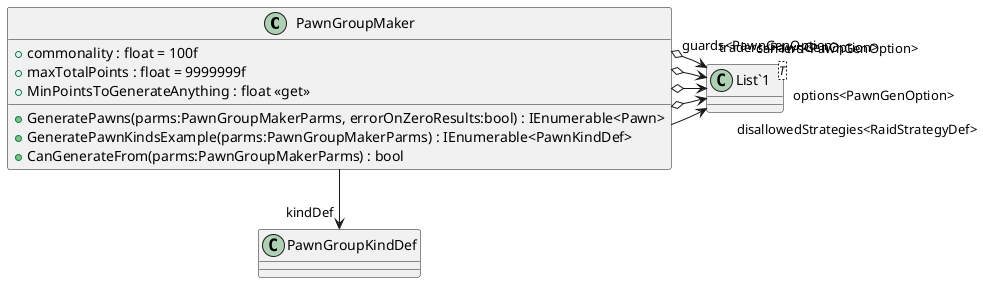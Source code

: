 @startuml
class PawnGroupMaker {
    + commonality : float = 100f
    + maxTotalPoints : float = 9999999f
    + MinPointsToGenerateAnything : float <<get>>
    + GeneratePawns(parms:PawnGroupMakerParms, errorOnZeroResults:bool) : IEnumerable<Pawn>
    + GeneratePawnKindsExample(parms:PawnGroupMakerParms) : IEnumerable<PawnKindDef>
    + CanGenerateFrom(parms:PawnGroupMakerParms) : bool
}
class "List`1"<T> {
}
PawnGroupMaker --> "kindDef" PawnGroupKindDef
PawnGroupMaker --> "disallowedStrategies<RaidStrategyDef>" "List`1"
PawnGroupMaker o-> "options<PawnGenOption>" "List`1"
PawnGroupMaker o-> "traders<PawnGenOption>" "List`1"
PawnGroupMaker o-> "carriers<PawnGenOption>" "List`1"
PawnGroupMaker o-> "guards<PawnGenOption>" "List`1"
@enduml
